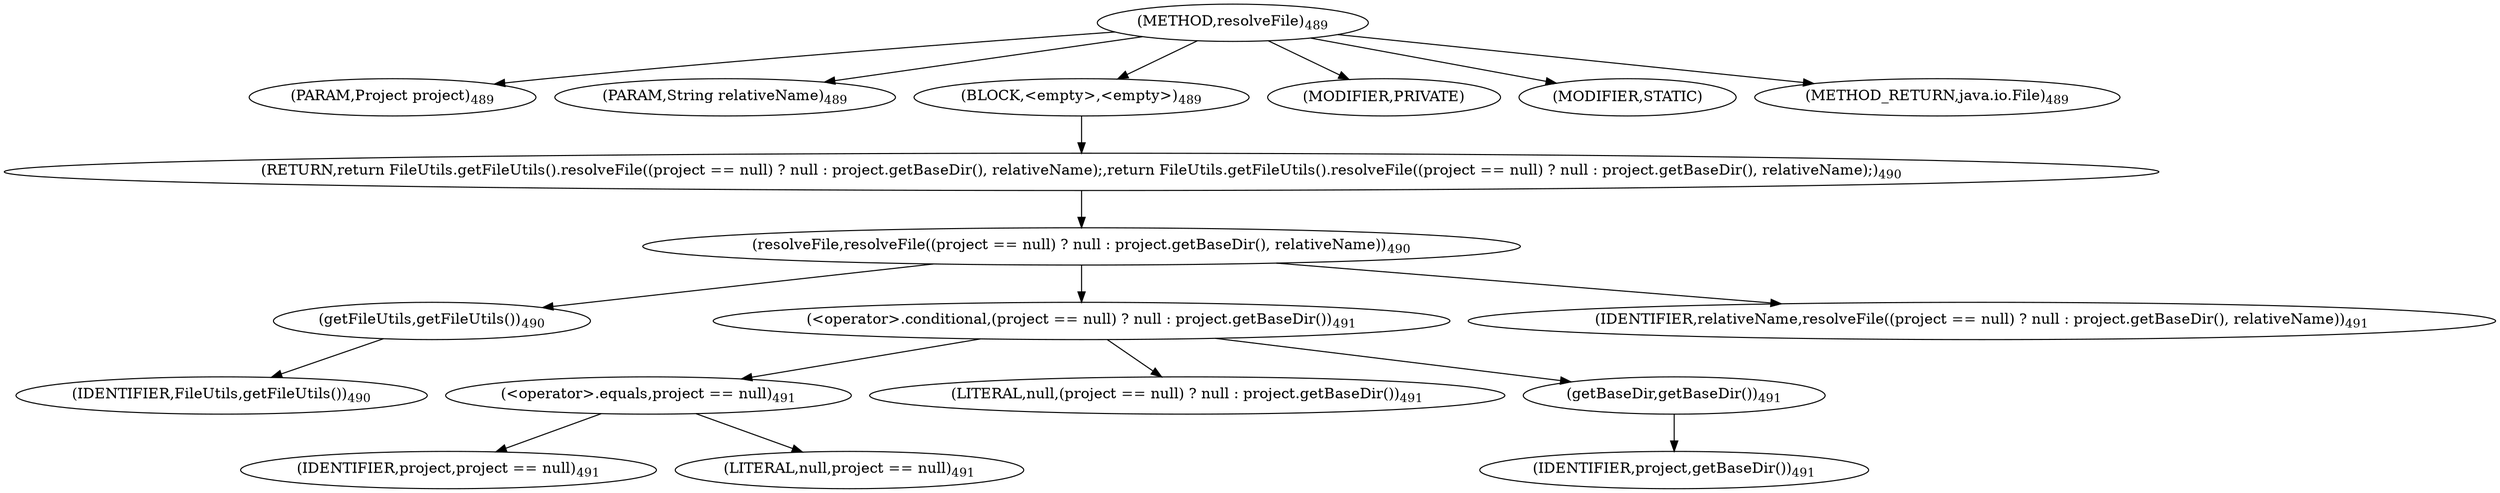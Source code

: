 digraph "resolveFile" {  
"937" [label = <(METHOD,resolveFile)<SUB>489</SUB>> ]
"938" [label = <(PARAM,Project project)<SUB>489</SUB>> ]
"939" [label = <(PARAM,String relativeName)<SUB>489</SUB>> ]
"940" [label = <(BLOCK,&lt;empty&gt;,&lt;empty&gt;)<SUB>489</SUB>> ]
"941" [label = <(RETURN,return FileUtils.getFileUtils().resolveFile((project == null) ? null : project.getBaseDir(), relativeName);,return FileUtils.getFileUtils().resolveFile((project == null) ? null : project.getBaseDir(), relativeName);)<SUB>490</SUB>> ]
"942" [label = <(resolveFile,resolveFile((project == null) ? null : project.getBaseDir(), relativeName))<SUB>490</SUB>> ]
"943" [label = <(getFileUtils,getFileUtils())<SUB>490</SUB>> ]
"944" [label = <(IDENTIFIER,FileUtils,getFileUtils())<SUB>490</SUB>> ]
"945" [label = <(&lt;operator&gt;.conditional,(project == null) ? null : project.getBaseDir())<SUB>491</SUB>> ]
"946" [label = <(&lt;operator&gt;.equals,project == null)<SUB>491</SUB>> ]
"947" [label = <(IDENTIFIER,project,project == null)<SUB>491</SUB>> ]
"948" [label = <(LITERAL,null,project == null)<SUB>491</SUB>> ]
"949" [label = <(LITERAL,null,(project == null) ? null : project.getBaseDir())<SUB>491</SUB>> ]
"950" [label = <(getBaseDir,getBaseDir())<SUB>491</SUB>> ]
"951" [label = <(IDENTIFIER,project,getBaseDir())<SUB>491</SUB>> ]
"952" [label = <(IDENTIFIER,relativeName,resolveFile((project == null) ? null : project.getBaseDir(), relativeName))<SUB>491</SUB>> ]
"953" [label = <(MODIFIER,PRIVATE)> ]
"954" [label = <(MODIFIER,STATIC)> ]
"955" [label = <(METHOD_RETURN,java.io.File)<SUB>489</SUB>> ]
  "937" -> "938" 
  "937" -> "939" 
  "937" -> "940" 
  "937" -> "953" 
  "937" -> "954" 
  "937" -> "955" 
  "940" -> "941" 
  "941" -> "942" 
  "942" -> "943" 
  "942" -> "945" 
  "942" -> "952" 
  "943" -> "944" 
  "945" -> "946" 
  "945" -> "949" 
  "945" -> "950" 
  "946" -> "947" 
  "946" -> "948" 
  "950" -> "951" 
}
